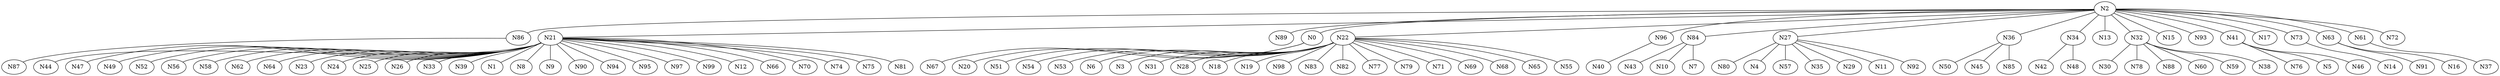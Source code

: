 Graph G {
	N2--N86[weight=85];
	N21--N44[weight=97];
	N2--N89[weight=82];
	N21--N47[weight=36];
	N21--N49[weight=41];
	N2--N0[weight=54];
	N22--N51[weight=84];
	N22--N54[weight=33];
	N22--N53[weight=10];
	N96--N40[weight=74];
	N2--N84[weight=37];
	N27--N80[weight=99];
	N0--N67[weight=35];
	N36--N50[weight=56];
	N22--N6[weight=74];
	N34--N42[weight=27];
	N22--N3[weight=85];
	N21--N52[weight=18];
	N21--N56[weight=4];
	N2--N13[weight=96];
	N21--N58[weight=59];
	N32--N30[weight=32];
	N2--N15[weight=71];
	N34--N48[weight=92];
	N2--N93[weight=20];
	N41--N76[weight=30];
	N2--N96[weight=95];
	N36--N45[weight=16];
	N2--N17[weight=100];
	N21--N62[weight=65];
	N21--N64[weight=3];
	N2--N21[weight=44];
	N2--N22[weight=7];
	N21--N23[weight=42];
	N21--N24[weight=6];
	N21--N25[weight=48];
	N21--N26[weight=72];
	N2--N27[weight=67];
	N22--N31[weight=48];
	N27--N4[weight=51];
	N73--N14[weight=46];
	N86--N87[weight=54];
	N22--N28[weight=27];
	N63--N91[weight=77];
	N32--N78[weight=55];
	N27--N57[weight=67];
	N2--N32[weight=44];
	N21--N33[weight=98];
	N2--N34[weight=3];
	N2--N36[weight=61];
	N21--N39[weight=7];
	N84--N43[weight=4];
	N63--N16[weight=45];
	N22--N18[weight=53];
	N32--N88[weight=2];
	N22--N19[weight=66];
	N32--N60[weight=43];
	N84--N10[weight=31];
	N22--N98[weight=92];
	N2--N41[weight=63];
	N21--N1[weight=16];
	N0--N20[weight=48];
	N21--N8[weight=33];
	N21--N9[weight=33];
	N21--N90[weight=84];
	N21--N94[weight=74];
	N21--N95[weight=95];
	N32--N59[weight=42];
	N21--N97[weight=3];
	N27--N35[weight=7];
	N21--N99[weight=98];
	N21--N12[weight=21];
	N22--N83[weight=6];
	N22--N82[weight=73];
	N36--N85[weight=93];
	N84--N7[weight=44];
	N22--N77[weight=82];
	N22--N79[weight=71];
	N41--N5[weight=51];
	N27--N29[weight=57];
	N21--N66[weight=66];
	N41--N46[weight=91];
	N2--N61[weight=84];
	N2--N63[weight=98];
	N22--N71[weight=82];
	N22--N69[weight=72];
	N22--N68[weight=93];
	N21--N70[weight=40];
	N32--N38[weight=80];
	N21--N74[weight=27];
	N21--N75[weight=52];
	N27--N11[weight=41];
	N27--N92[weight=36];
	N22--N65[weight=17];
	N2--N72[weight=34];
	N2--N73[weight=65];
	N61--N37[weight=16];
	N22--N55[weight=42];
	N21--N81[weight=13];
}